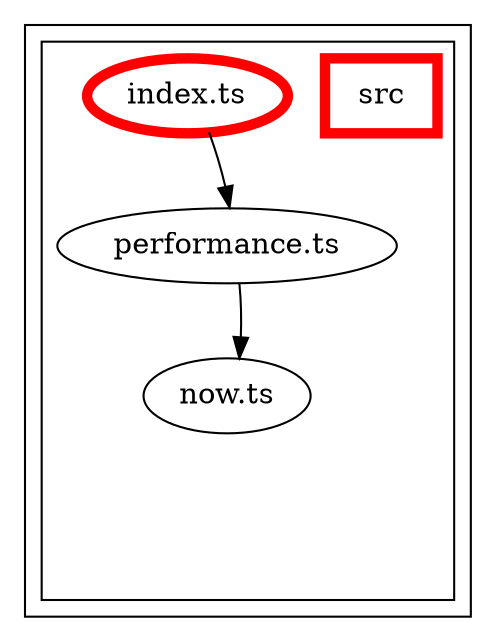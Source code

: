 digraph "dependency-graph-@siteimprove/alfa-performance" {
  compound = true;
  "src/now.ts";
  "src/performance.ts";
  subgraph "cluster_src" {
    color = "#000000";
    label = "";
    "exit_src" [
      style = "invis";
    ];
    subgraph "cluster_src" {
      color = "#000000";
      label = "";
      "name_src" [
        penwidth = 5;
        shape = "rectangle";
        color = "#ff0000";
        label = "src";
      ];
      "exit_src" [
        style = "invis";
      ];
      "src/performance.ts" [
        label = "performance.ts";
      ];
      "src/index.ts" [
        label = "index.ts";
        color = "#ff0000";
        penwidth = 5;
      ];
      "src/now.ts" [
        label = "now.ts";
      ];
      "src/performance.ts" -> "exit_src" [
        style = "invis";
      ];
      "src/index.ts" -> "exit_src" [
        style = "invis";
      ];
      "src/now.ts" -> "exit_src" [
        style = "invis";
      ];
    }
    "exit_src" -> "exit_src" [
      style = "invis";
    ];
    "exit_src" -> "exit_src" [
      style = "invis";
    ];
    "exit_src" -> "exit_src" [
      style = "invis";
    ];
  }
  "src/performance.ts" -> "src/now.ts" [
    style = "invis";
  ];
  "src/performance.ts" -> "src/now.ts" [
    style = "solid";
    color = "black";
  ];
  "src/index.ts" -> "src/performance.ts" [
    style = "invis";
  ];
  "src/index.ts" -> "src/performance.ts" [
    style = "solid";
    color = "black";
  ];
}